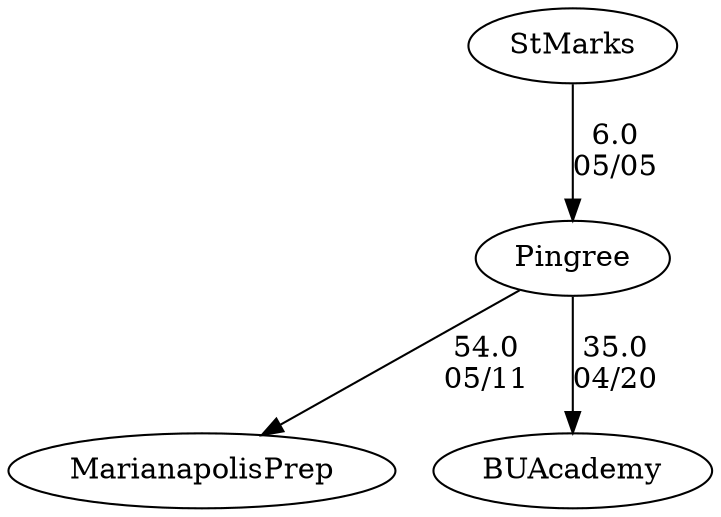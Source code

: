 digraph boys1foursPingree {MarianapolisPrep [URL="boys1foursPingreeMarianapolisPrep.html"];BUAcademy [URL="boys1foursPingreeBUAcademy.html"];Pingree [URL="boys1foursPingreePingree.html"];StMarks [URL="boys1foursPingreeStMarks.html"];Pingree -> BUAcademy[label="35.0
04/20", weight="65", tooltip="NEIRA Boys Fours,Pingree School, Boston University Academy			
Distance: 1500 meters
None", URL="https://www.row2k.com/results/resultspage.cfm?UID=23CC2067AD3F4FF2DCAAB53A534BC81E&cat=1", random="random"]; 
Pingree -> MarianapolisPrep[label="54.0
05/11", weight="46", tooltip="NEIRA Boys & Girls Fours,Pingree, Marianapolis Prep			
Distance: 1500 meters Conditions: Significant chop from direct 12 kt headwind, gusting to 15 kt. Conditions were the same for all races.
None", URL="https://www.row2k.com/results/resultspage.cfm?UID=DB29F5D60E0038080A5EDB5951FAE5BA&cat=5", random="random"]; 
StMarks -> Pingree[label="6.0
05/05", weight="94", tooltip="NEIRA Boys & Girls Fours,Pingree, St. Mary's, Dublin, Lowell High			
Distance: 1500 meters
None", URL="https://www.row2k.com/results/resultspage.cfm?UID=1FC84CA27BD452269AD455A4A9687A9D&cat=5", random="random"]}